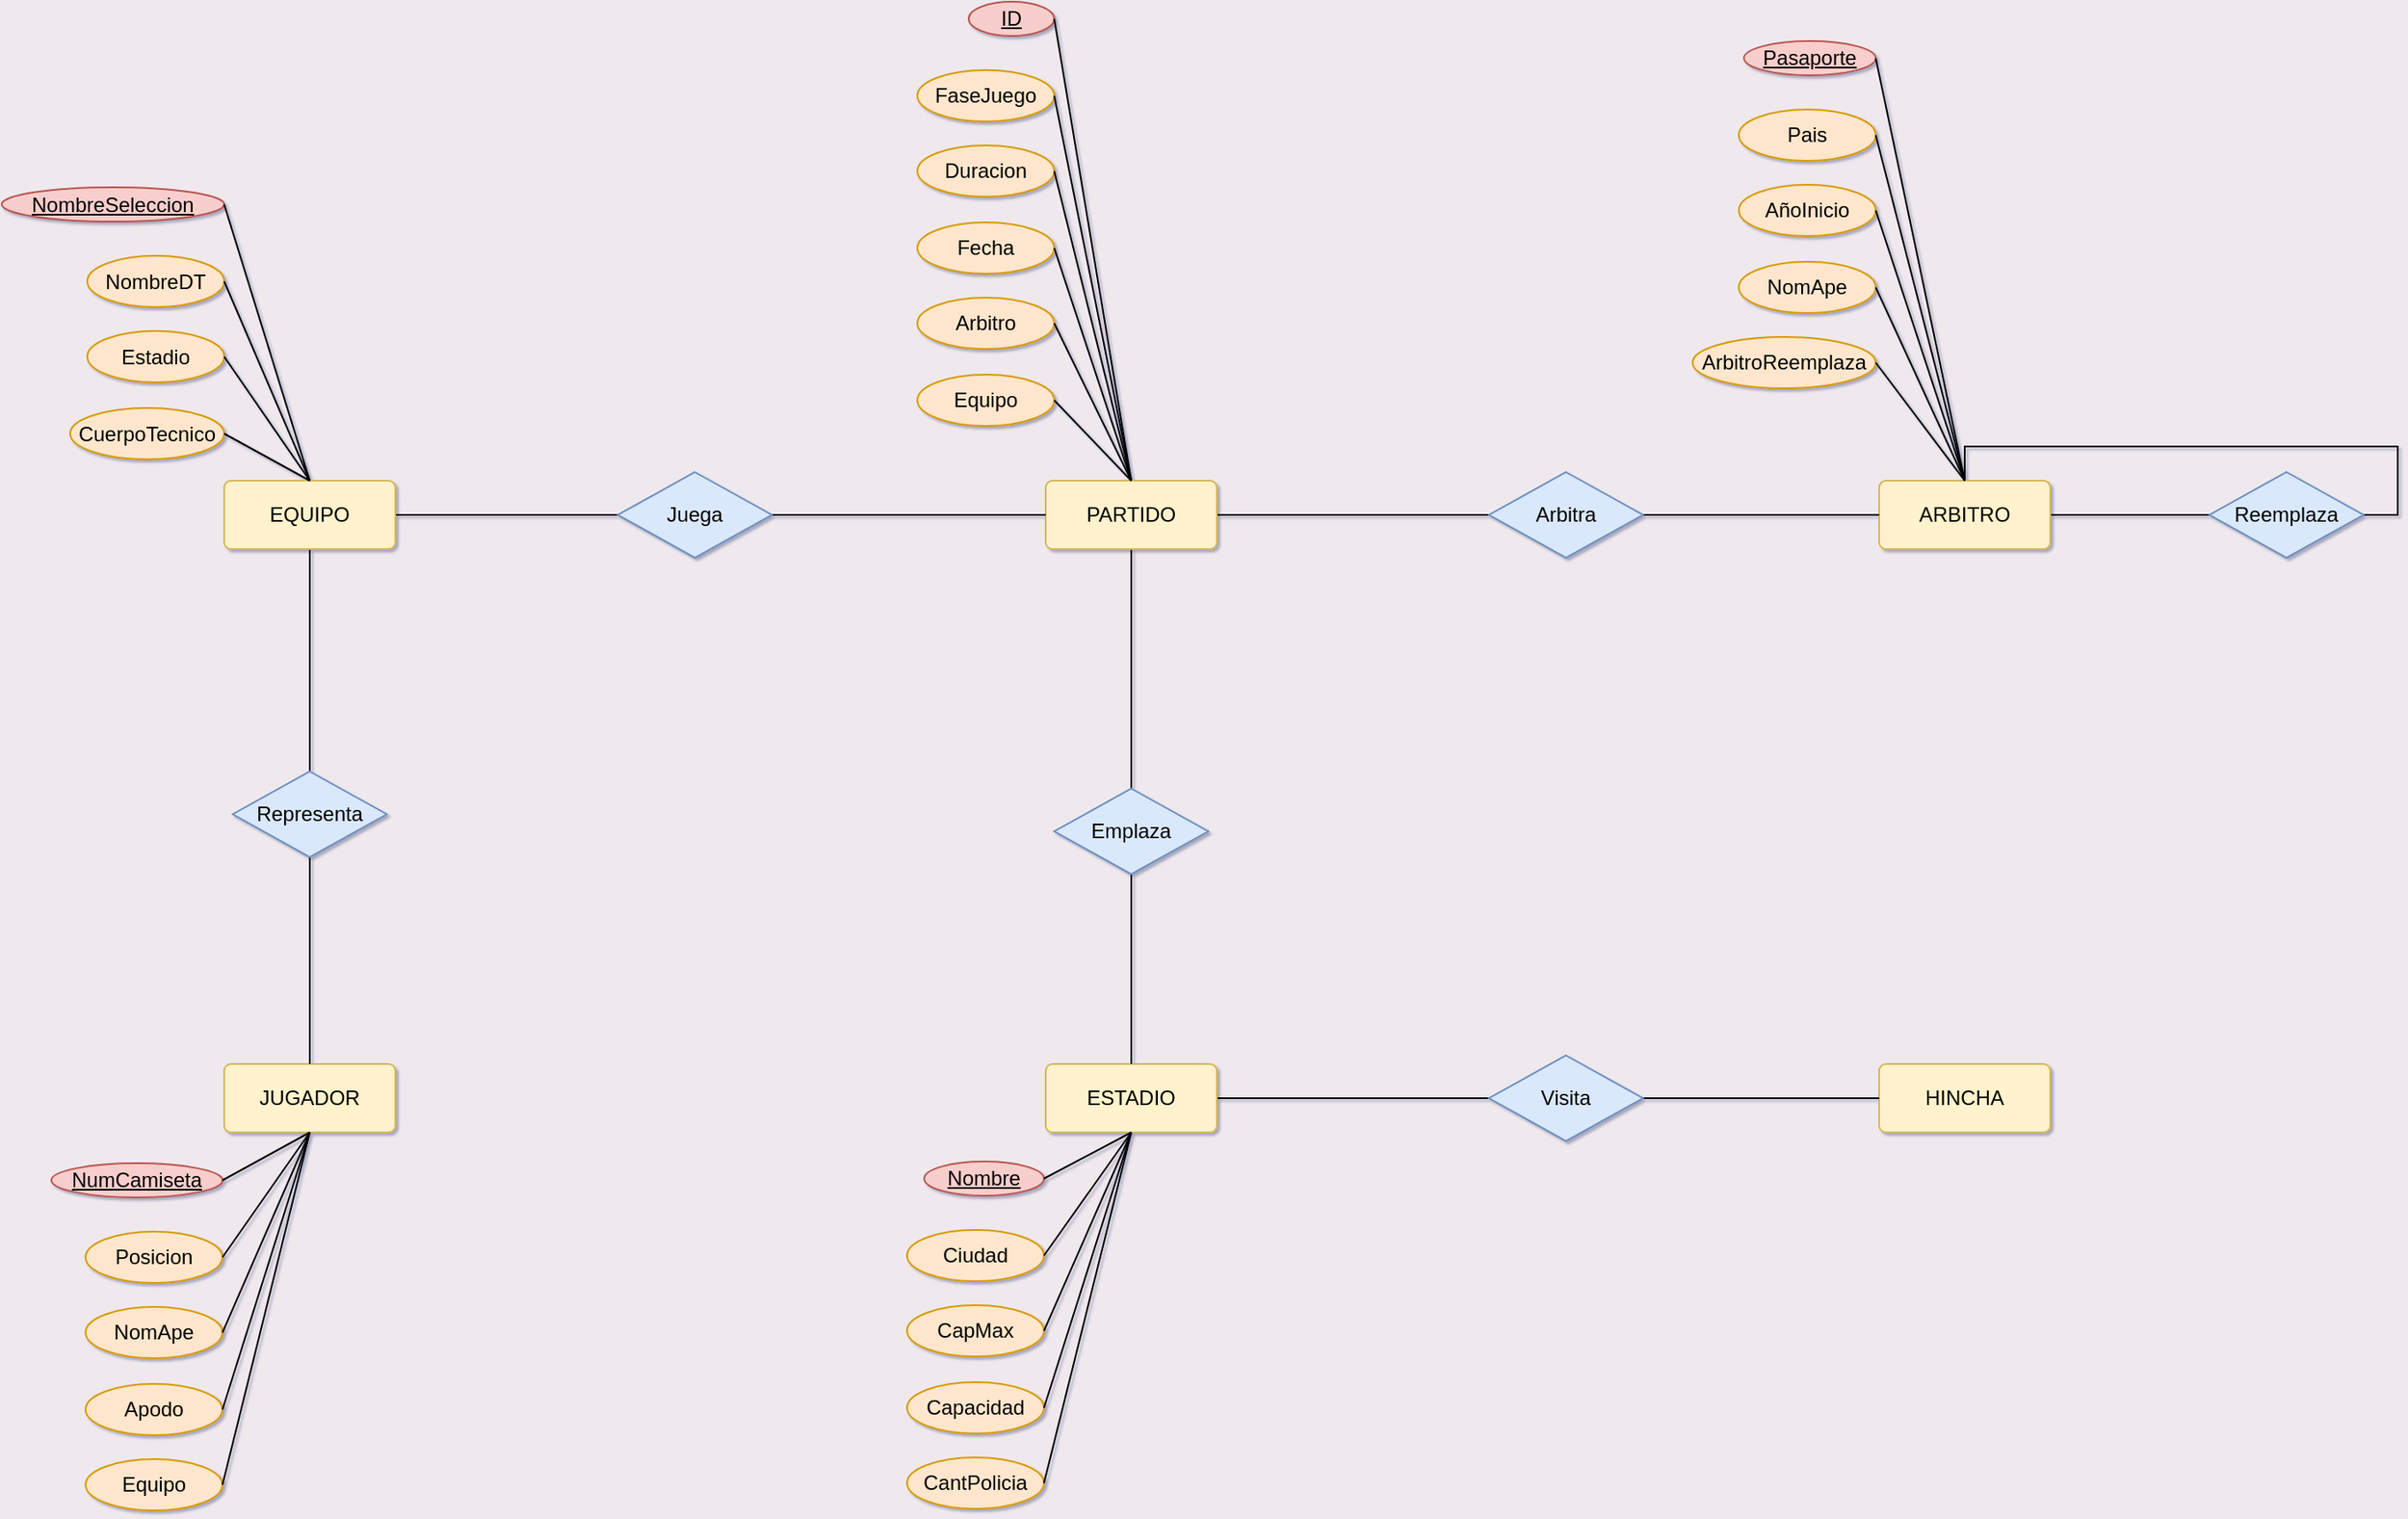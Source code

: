 <mxfile version="28.2.5">
  <diagram name="Página-1" id="hmPzd6-MISRAv3zJ79Oc">
    <mxGraphModel dx="1389" dy="796" grid="1" gridSize="10" guides="1" tooltips="1" connect="1" arrows="1" fold="1" page="1" pageScale="1" pageWidth="1654" pageHeight="1169" background="light-dark(#efe9ee, #121212)" math="0" shadow="1">
      <root>
        <mxCell id="0" />
        <mxCell id="1" parent="0" />
        <mxCell id="b1jiOyI4bibXz9lMUhJJ-25" style="edgeStyle=orthogonalEdgeStyle;rounded=0;orthogonalLoop=1;jettySize=auto;html=1;entryX=0;entryY=0.5;entryDx=0;entryDy=0;endArrow=none;endFill=0;" edge="1" parent="1" source="b1jiOyI4bibXz9lMUhJJ-1" target="b1jiOyI4bibXz9lMUhJJ-8">
          <mxGeometry relative="1" as="geometry" />
        </mxCell>
        <mxCell id="b1jiOyI4bibXz9lMUhJJ-1" value="ARBITRO" style="rounded=1;arcSize=10;whiteSpace=wrap;html=1;align=center;fillColor=#fff2cc;strokeColor=#d6b656;" vertex="1" parent="1">
          <mxGeometry x="1197" y="490" width="100" height="40" as="geometry" />
        </mxCell>
        <mxCell id="b1jiOyI4bibXz9lMUhJJ-2" value="JUGADOR" style="rounded=1;arcSize=10;whiteSpace=wrap;html=1;align=center;fillColor=#fff2cc;strokeColor=#d6b656;" vertex="1" parent="1">
          <mxGeometry x="230" y="831" width="100" height="40" as="geometry" />
        </mxCell>
        <mxCell id="b1jiOyI4bibXz9lMUhJJ-14" style="edgeStyle=orthogonalEdgeStyle;rounded=0;orthogonalLoop=1;jettySize=auto;html=1;entryX=0;entryY=0.5;entryDx=0;entryDy=0;endArrow=none;endFill=0;" edge="1" parent="1" source="b1jiOyI4bibXz9lMUhJJ-4" target="b1jiOyI4bibXz9lMUhJJ-10">
          <mxGeometry relative="1" as="geometry" />
        </mxCell>
        <mxCell id="b1jiOyI4bibXz9lMUhJJ-21" style="edgeStyle=orthogonalEdgeStyle;rounded=0;orthogonalLoop=1;jettySize=auto;html=1;entryX=0.5;entryY=0;entryDx=0;entryDy=0;endArrow=none;endFill=0;" edge="1" parent="1" source="b1jiOyI4bibXz9lMUhJJ-4" target="b1jiOyI4bibXz9lMUhJJ-12">
          <mxGeometry relative="1" as="geometry" />
        </mxCell>
        <mxCell id="b1jiOyI4bibXz9lMUhJJ-4" value="EQUIPO" style="rounded=1;arcSize=10;whiteSpace=wrap;html=1;align=center;fillColor=#fff2cc;strokeColor=#d6b656;" vertex="1" parent="1">
          <mxGeometry x="230" y="490" width="100" height="40" as="geometry" />
        </mxCell>
        <mxCell id="b1jiOyI4bibXz9lMUhJJ-5" value="HINCHA" style="rounded=1;arcSize=10;whiteSpace=wrap;html=1;align=center;fillColor=#fff2cc;strokeColor=#d6b656;" vertex="1" parent="1">
          <mxGeometry x="1197" y="831" width="100" height="40" as="geometry" />
        </mxCell>
        <mxCell id="b1jiOyI4bibXz9lMUhJJ-17" style="edgeStyle=orthogonalEdgeStyle;rounded=0;orthogonalLoop=1;jettySize=auto;html=1;entryX=0;entryY=0.5;entryDx=0;entryDy=0;endArrow=none;endFill=0;" edge="1" parent="1" source="b1jiOyI4bibXz9lMUhJJ-6" target="b1jiOyI4bibXz9lMUhJJ-11">
          <mxGeometry relative="1" as="geometry" />
        </mxCell>
        <mxCell id="b1jiOyI4bibXz9lMUhJJ-19" style="edgeStyle=orthogonalEdgeStyle;rounded=0;orthogonalLoop=1;jettySize=auto;html=1;endArrow=none;endFill=0;" edge="1" parent="1" source="b1jiOyI4bibXz9lMUhJJ-6" target="b1jiOyI4bibXz9lMUhJJ-13">
          <mxGeometry relative="1" as="geometry" />
        </mxCell>
        <mxCell id="b1jiOyI4bibXz9lMUhJJ-6" value="PARTIDO" style="rounded=1;arcSize=10;whiteSpace=wrap;html=1;align=center;fillColor=#fff2cc;strokeColor=#d6b656;" vertex="1" parent="1">
          <mxGeometry x="710" y="490" width="100" height="40" as="geometry" />
        </mxCell>
        <mxCell id="b1jiOyI4bibXz9lMUhJJ-23" style="edgeStyle=orthogonalEdgeStyle;rounded=0;orthogonalLoop=1;jettySize=auto;html=1;entryX=0;entryY=0.5;entryDx=0;entryDy=0;endArrow=none;endFill=0;" edge="1" parent="1" source="b1jiOyI4bibXz9lMUhJJ-7" target="b1jiOyI4bibXz9lMUhJJ-9">
          <mxGeometry relative="1" as="geometry" />
        </mxCell>
        <mxCell id="b1jiOyI4bibXz9lMUhJJ-7" value="ESTADIO" style="rounded=1;arcSize=10;whiteSpace=wrap;html=1;align=center;fillColor=#fff2cc;strokeColor=#d6b656;" vertex="1" parent="1">
          <mxGeometry x="710" y="831" width="100" height="40" as="geometry" />
        </mxCell>
        <mxCell id="b1jiOyI4bibXz9lMUhJJ-26" style="edgeStyle=orthogonalEdgeStyle;rounded=0;orthogonalLoop=1;jettySize=auto;html=1;entryX=0.5;entryY=0;entryDx=0;entryDy=0;exitX=1;exitY=0.5;exitDx=0;exitDy=0;endArrow=none;endFill=0;" edge="1" parent="1" source="b1jiOyI4bibXz9lMUhJJ-8" target="b1jiOyI4bibXz9lMUhJJ-1">
          <mxGeometry relative="1" as="geometry">
            <Array as="points">
              <mxPoint x="1500" y="510" />
              <mxPoint x="1500" y="470" />
              <mxPoint x="1247" y="470" />
            </Array>
          </mxGeometry>
        </mxCell>
        <mxCell id="b1jiOyI4bibXz9lMUhJJ-8" value="Reemplaza" style="shape=rhombus;perimeter=rhombusPerimeter;whiteSpace=wrap;html=1;align=center;fillColor=#dae8fc;strokeColor=#6c8ebf;" vertex="1" parent="1">
          <mxGeometry x="1390" y="485" width="90" height="50" as="geometry" />
        </mxCell>
        <mxCell id="b1jiOyI4bibXz9lMUhJJ-24" style="edgeStyle=orthogonalEdgeStyle;rounded=0;orthogonalLoop=1;jettySize=auto;html=1;entryX=0;entryY=0.5;entryDx=0;entryDy=0;endArrow=none;endFill=0;" edge="1" parent="1" source="b1jiOyI4bibXz9lMUhJJ-9" target="b1jiOyI4bibXz9lMUhJJ-5">
          <mxGeometry relative="1" as="geometry" />
        </mxCell>
        <mxCell id="b1jiOyI4bibXz9lMUhJJ-9" value="Visita" style="shape=rhombus;perimeter=rhombusPerimeter;whiteSpace=wrap;html=1;align=center;fillColor=#dae8fc;strokeColor=#6c8ebf;" vertex="1" parent="1">
          <mxGeometry x="969" y="826" width="90" height="50" as="geometry" />
        </mxCell>
        <mxCell id="b1jiOyI4bibXz9lMUhJJ-15" style="edgeStyle=orthogonalEdgeStyle;rounded=0;orthogonalLoop=1;jettySize=auto;html=1;entryX=0;entryY=0.5;entryDx=0;entryDy=0;endArrow=none;endFill=0;" edge="1" parent="1" source="b1jiOyI4bibXz9lMUhJJ-10" target="b1jiOyI4bibXz9lMUhJJ-6">
          <mxGeometry relative="1" as="geometry" />
        </mxCell>
        <mxCell id="b1jiOyI4bibXz9lMUhJJ-10" value="Juega" style="shape=rhombus;perimeter=rhombusPerimeter;whiteSpace=wrap;html=1;align=center;fillColor=#dae8fc;strokeColor=#6c8ebf;" vertex="1" parent="1">
          <mxGeometry x="460" y="485" width="90" height="50" as="geometry" />
        </mxCell>
        <mxCell id="b1jiOyI4bibXz9lMUhJJ-18" style="edgeStyle=orthogonalEdgeStyle;rounded=0;orthogonalLoop=1;jettySize=auto;html=1;endArrow=none;endFill=0;" edge="1" parent="1" source="b1jiOyI4bibXz9lMUhJJ-11" target="b1jiOyI4bibXz9lMUhJJ-1">
          <mxGeometry relative="1" as="geometry" />
        </mxCell>
        <mxCell id="b1jiOyI4bibXz9lMUhJJ-11" value="Arbitra" style="shape=rhombus;perimeter=rhombusPerimeter;whiteSpace=wrap;html=1;align=center;fillColor=#dae8fc;strokeColor=#6c8ebf;" vertex="1" parent="1">
          <mxGeometry x="969" y="485" width="90" height="50" as="geometry" />
        </mxCell>
        <mxCell id="b1jiOyI4bibXz9lMUhJJ-22" style="edgeStyle=orthogonalEdgeStyle;rounded=0;orthogonalLoop=1;jettySize=auto;html=1;entryX=0.5;entryY=0;entryDx=0;entryDy=0;endArrow=none;endFill=0;" edge="1" parent="1" source="b1jiOyI4bibXz9lMUhJJ-12" target="b1jiOyI4bibXz9lMUhJJ-2">
          <mxGeometry relative="1" as="geometry" />
        </mxCell>
        <mxCell id="b1jiOyI4bibXz9lMUhJJ-12" value="Representa" style="shape=rhombus;perimeter=rhombusPerimeter;whiteSpace=wrap;html=1;align=center;fillColor=#dae8fc;strokeColor=#6c8ebf;" vertex="1" parent="1">
          <mxGeometry x="235" y="660" width="90" height="50" as="geometry" />
        </mxCell>
        <mxCell id="b1jiOyI4bibXz9lMUhJJ-20" style="edgeStyle=orthogonalEdgeStyle;rounded=0;orthogonalLoop=1;jettySize=auto;html=1;endArrow=none;endFill=0;" edge="1" parent="1" source="b1jiOyI4bibXz9lMUhJJ-13" target="b1jiOyI4bibXz9lMUhJJ-7">
          <mxGeometry relative="1" as="geometry" />
        </mxCell>
        <mxCell id="b1jiOyI4bibXz9lMUhJJ-13" value="Emplaza" style="shape=rhombus;perimeter=rhombusPerimeter;whiteSpace=wrap;html=1;align=center;fillColor=#dae8fc;strokeColor=#6c8ebf;" vertex="1" parent="1">
          <mxGeometry x="715" y="670" width="90" height="50" as="geometry" />
        </mxCell>
        <mxCell id="b1jiOyI4bibXz9lMUhJJ-27" value="ID" style="ellipse;whiteSpace=wrap;html=1;align=center;fontStyle=4;fillColor=#f8cecc;strokeColor=#b85450;" vertex="1" parent="1">
          <mxGeometry x="665" y="210" width="50" height="20" as="geometry" />
        </mxCell>
        <mxCell id="b1jiOyI4bibXz9lMUhJJ-28" value="Duracion" style="ellipse;whiteSpace=wrap;html=1;align=center;fillColor=#ffe6cc;strokeColor=#d79b00;" vertex="1" parent="1">
          <mxGeometry x="635" y="294" width="80" height="30" as="geometry" />
        </mxCell>
        <mxCell id="b1jiOyI4bibXz9lMUhJJ-29" value="FaseJuego" style="ellipse;whiteSpace=wrap;html=1;align=center;fillColor=#ffe6cc;strokeColor=#d79b00;" vertex="1" parent="1">
          <mxGeometry x="635" y="250" width="80" height="30" as="geometry" />
        </mxCell>
        <mxCell id="b1jiOyI4bibXz9lMUhJJ-30" value="Fecha" style="ellipse;whiteSpace=wrap;html=1;align=center;fillColor=#ffe6cc;strokeColor=#d79b00;" vertex="1" parent="1">
          <mxGeometry x="635" y="339" width="80" height="30" as="geometry" />
        </mxCell>
        <mxCell id="b1jiOyI4bibXz9lMUhJJ-32" value="Arbitro" style="ellipse;whiteSpace=wrap;html=1;align=center;fillColor=#ffe6cc;strokeColor=#d79b00;" vertex="1" parent="1">
          <mxGeometry x="635" y="383" width="80" height="30" as="geometry" />
        </mxCell>
        <mxCell id="b1jiOyI4bibXz9lMUhJJ-33" value="Equipo" style="ellipse;whiteSpace=wrap;html=1;align=center;fillColor=#ffe6cc;strokeColor=#d79b00;" vertex="1" parent="1">
          <mxGeometry x="635" y="428" width="80" height="30" as="geometry" />
        </mxCell>
        <mxCell id="b1jiOyI4bibXz9lMUhJJ-35" value="" style="endArrow=none;html=1;rounded=0;exitX=1;exitY=0.5;exitDx=0;exitDy=0;entryX=0.5;entryY=0;entryDx=0;entryDy=0;" edge="1" parent="1" source="b1jiOyI4bibXz9lMUhJJ-27" target="b1jiOyI4bibXz9lMUhJJ-6">
          <mxGeometry relative="1" as="geometry">
            <mxPoint x="780" y="550" as="sourcePoint" />
            <mxPoint x="940" y="550" as="targetPoint" />
          </mxGeometry>
        </mxCell>
        <mxCell id="b1jiOyI4bibXz9lMUhJJ-38" value="" style="endArrow=none;html=1;rounded=0;exitX=1;exitY=0.5;exitDx=0;exitDy=0;entryX=0.5;entryY=0;entryDx=0;entryDy=0;" edge="1" parent="1" source="b1jiOyI4bibXz9lMUhJJ-29" target="b1jiOyI4bibXz9lMUhJJ-6">
          <mxGeometry relative="1" as="geometry">
            <mxPoint x="730" y="340" as="sourcePoint" />
            <mxPoint x="775" y="610" as="targetPoint" />
          </mxGeometry>
        </mxCell>
        <mxCell id="b1jiOyI4bibXz9lMUhJJ-39" value="" style="endArrow=none;html=1;rounded=0;exitX=1;exitY=0.5;exitDx=0;exitDy=0;entryX=0.5;entryY=0;entryDx=0;entryDy=0;" edge="1" parent="1" source="b1jiOyI4bibXz9lMUhJJ-28" target="b1jiOyI4bibXz9lMUhJJ-6">
          <mxGeometry relative="1" as="geometry">
            <mxPoint x="790" y="360" as="sourcePoint" />
            <mxPoint x="835" y="630" as="targetPoint" />
          </mxGeometry>
        </mxCell>
        <mxCell id="b1jiOyI4bibXz9lMUhJJ-40" value="" style="endArrow=none;html=1;rounded=0;exitX=1;exitY=0.5;exitDx=0;exitDy=0;entryX=0.5;entryY=0;entryDx=0;entryDy=0;" edge="1" parent="1" source="b1jiOyI4bibXz9lMUhJJ-30" target="b1jiOyI4bibXz9lMUhJJ-6">
          <mxGeometry relative="1" as="geometry">
            <mxPoint x="770" y="390" as="sourcePoint" />
            <mxPoint x="815" y="660" as="targetPoint" />
          </mxGeometry>
        </mxCell>
        <mxCell id="b1jiOyI4bibXz9lMUhJJ-41" value="" style="endArrow=none;html=1;rounded=0;exitX=1;exitY=0.5;exitDx=0;exitDy=0;entryX=0.5;entryY=0;entryDx=0;entryDy=0;" edge="1" parent="1" source="b1jiOyI4bibXz9lMUhJJ-32" target="b1jiOyI4bibXz9lMUhJJ-6">
          <mxGeometry relative="1" as="geometry">
            <mxPoint x="790" y="430" as="sourcePoint" />
            <mxPoint x="835" y="700" as="targetPoint" />
          </mxGeometry>
        </mxCell>
        <mxCell id="b1jiOyI4bibXz9lMUhJJ-42" value="" style="endArrow=none;html=1;rounded=0;exitX=1;exitY=0.5;exitDx=0;exitDy=0;" edge="1" parent="1" source="b1jiOyI4bibXz9lMUhJJ-33">
          <mxGeometry relative="1" as="geometry">
            <mxPoint x="770" y="370" as="sourcePoint" />
            <mxPoint x="760" y="490" as="targetPoint" />
          </mxGeometry>
        </mxCell>
        <mxCell id="b1jiOyI4bibXz9lMUhJJ-44" value="Pasaporte" style="ellipse;whiteSpace=wrap;html=1;align=center;fontStyle=4;fillColor=#f8cecc;strokeColor=#b85450;" vertex="1" parent="1">
          <mxGeometry x="1118" y="233" width="77" height="20" as="geometry" />
        </mxCell>
        <mxCell id="b1jiOyI4bibXz9lMUhJJ-45" value="AñoInicio" style="ellipse;whiteSpace=wrap;html=1;align=center;fillColor=#ffe6cc;strokeColor=#d79b00;" vertex="1" parent="1">
          <mxGeometry x="1115" y="317" width="80" height="30" as="geometry" />
        </mxCell>
        <mxCell id="b1jiOyI4bibXz9lMUhJJ-46" value="Pais" style="ellipse;whiteSpace=wrap;html=1;align=center;fillColor=#ffe6cc;strokeColor=#d79b00;" vertex="1" parent="1">
          <mxGeometry x="1115" y="273" width="80" height="30" as="geometry" />
        </mxCell>
        <mxCell id="b1jiOyI4bibXz9lMUhJJ-47" value="NomApe" style="ellipse;whiteSpace=wrap;html=1;align=center;fillColor=#ffe6cc;strokeColor=#d79b00;" vertex="1" parent="1">
          <mxGeometry x="1115" y="362" width="80" height="30" as="geometry" />
        </mxCell>
        <mxCell id="b1jiOyI4bibXz9lMUhJJ-48" value="ArbitroReemplaza" style="ellipse;whiteSpace=wrap;html=1;align=center;fillColor=#ffe6cc;strokeColor=#d79b00;" vertex="1" parent="1">
          <mxGeometry x="1088" y="406" width="107" height="30" as="geometry" />
        </mxCell>
        <mxCell id="b1jiOyI4bibXz9lMUhJJ-50" value="" style="endArrow=none;html=1;rounded=0;exitX=1;exitY=0.5;exitDx=0;exitDy=0;entryX=0.5;entryY=0;entryDx=0;entryDy=0;" edge="1" parent="1" source="b1jiOyI4bibXz9lMUhJJ-44" target="b1jiOyI4bibXz9lMUhJJ-1">
          <mxGeometry relative="1" as="geometry">
            <mxPoint x="1262" y="540" as="sourcePoint" />
            <mxPoint x="1242" y="480" as="targetPoint" />
          </mxGeometry>
        </mxCell>
        <mxCell id="b1jiOyI4bibXz9lMUhJJ-51" value="" style="endArrow=none;html=1;rounded=0;exitX=1;exitY=0.5;exitDx=0;exitDy=0;entryX=0.5;entryY=0;entryDx=0;entryDy=0;" edge="1" parent="1" source="b1jiOyI4bibXz9lMUhJJ-46" target="b1jiOyI4bibXz9lMUhJJ-1">
          <mxGeometry relative="1" as="geometry">
            <mxPoint x="1212" y="330" as="sourcePoint" />
            <mxPoint x="1242" y="480" as="targetPoint" />
          </mxGeometry>
        </mxCell>
        <mxCell id="b1jiOyI4bibXz9lMUhJJ-52" value="" style="endArrow=none;html=1;rounded=0;exitX=1;exitY=0.5;exitDx=0;exitDy=0;entryX=0.5;entryY=0;entryDx=0;entryDy=0;" edge="1" parent="1" source="b1jiOyI4bibXz9lMUhJJ-45" target="b1jiOyI4bibXz9lMUhJJ-1">
          <mxGeometry relative="1" as="geometry">
            <mxPoint x="1272" y="350" as="sourcePoint" />
            <mxPoint x="1250" y="490" as="targetPoint" />
          </mxGeometry>
        </mxCell>
        <mxCell id="b1jiOyI4bibXz9lMUhJJ-53" value="" style="endArrow=none;html=1;rounded=0;exitX=1;exitY=0.5;exitDx=0;exitDy=0;entryX=0.5;entryY=0;entryDx=0;entryDy=0;" edge="1" parent="1" source="b1jiOyI4bibXz9lMUhJJ-47" target="b1jiOyI4bibXz9lMUhJJ-1">
          <mxGeometry relative="1" as="geometry">
            <mxPoint x="1252" y="380" as="sourcePoint" />
            <mxPoint x="1250" y="490" as="targetPoint" />
          </mxGeometry>
        </mxCell>
        <mxCell id="b1jiOyI4bibXz9lMUhJJ-54" value="" style="endArrow=none;html=1;rounded=0;exitX=1;exitY=0.5;exitDx=0;exitDy=0;entryX=0.5;entryY=0;entryDx=0;entryDy=0;" edge="1" parent="1" source="b1jiOyI4bibXz9lMUhJJ-48" target="b1jiOyI4bibXz9lMUhJJ-1">
          <mxGeometry relative="1" as="geometry">
            <mxPoint x="1272" y="420" as="sourcePoint" />
            <mxPoint x="1250" y="490" as="targetPoint" />
          </mxGeometry>
        </mxCell>
        <mxCell id="b1jiOyI4bibXz9lMUhJJ-56" value="NombreSeleccion" style="ellipse;whiteSpace=wrap;html=1;align=center;fontStyle=4;fillColor=#f8cecc;strokeColor=#b85450;" vertex="1" parent="1">
          <mxGeometry x="100" y="318.5" width="130" height="20" as="geometry" />
        </mxCell>
        <mxCell id="b1jiOyI4bibXz9lMUhJJ-57" value="Estadio" style="ellipse;whiteSpace=wrap;html=1;align=center;fillColor=#ffe6cc;strokeColor=#d79b00;" vertex="1" parent="1">
          <mxGeometry x="150" y="402.5" width="80" height="30" as="geometry" />
        </mxCell>
        <mxCell id="b1jiOyI4bibXz9lMUhJJ-58" value="NombreDT" style="ellipse;whiteSpace=wrap;html=1;align=center;fillColor=#ffe6cc;strokeColor=#d79b00;" vertex="1" parent="1">
          <mxGeometry x="150" y="358.5" width="80" height="30" as="geometry" />
        </mxCell>
        <mxCell id="b1jiOyI4bibXz9lMUhJJ-59" value="CuerpoTecnico" style="ellipse;whiteSpace=wrap;html=1;align=center;fillColor=#ffe6cc;strokeColor=#d79b00;" vertex="1" parent="1">
          <mxGeometry x="140" y="447.5" width="90" height="30" as="geometry" />
        </mxCell>
        <mxCell id="b1jiOyI4bibXz9lMUhJJ-62" value="" style="endArrow=none;html=1;rounded=0;exitX=1;exitY=0.5;exitDx=0;exitDy=0;entryX=0.5;entryY=0;entryDx=0;entryDy=0;" edge="1" parent="1" source="b1jiOyI4bibXz9lMUhJJ-56" target="b1jiOyI4bibXz9lMUhJJ-4">
          <mxGeometry relative="1" as="geometry">
            <mxPoint x="325" y="500" as="sourcePoint" />
            <mxPoint x="305" y="440" as="targetPoint" />
          </mxGeometry>
        </mxCell>
        <mxCell id="b1jiOyI4bibXz9lMUhJJ-63" value="" style="endArrow=none;html=1;rounded=0;exitX=1;exitY=0.5;exitDx=0;exitDy=0;entryX=0.5;entryY=0;entryDx=0;entryDy=0;" edge="1" parent="1" source="b1jiOyI4bibXz9lMUhJJ-58" target="b1jiOyI4bibXz9lMUhJJ-4">
          <mxGeometry relative="1" as="geometry">
            <mxPoint x="275" y="290" as="sourcePoint" />
            <mxPoint x="300" y="470" as="targetPoint" />
          </mxGeometry>
        </mxCell>
        <mxCell id="b1jiOyI4bibXz9lMUhJJ-64" value="" style="endArrow=none;html=1;rounded=0;exitX=1;exitY=0.5;exitDx=0;exitDy=0;entryX=0.5;entryY=0;entryDx=0;entryDy=0;" edge="1" parent="1" source="b1jiOyI4bibXz9lMUhJJ-57" target="b1jiOyI4bibXz9lMUhJJ-4">
          <mxGeometry relative="1" as="geometry">
            <mxPoint x="335" y="310" as="sourcePoint" />
            <mxPoint x="305" y="440" as="targetPoint" />
          </mxGeometry>
        </mxCell>
        <mxCell id="b1jiOyI4bibXz9lMUhJJ-65" value="" style="endArrow=none;html=1;rounded=0;exitX=1;exitY=0.5;exitDx=0;exitDy=0;entryX=0.5;entryY=0;entryDx=0;entryDy=0;" edge="1" parent="1" source="b1jiOyI4bibXz9lMUhJJ-59" target="b1jiOyI4bibXz9lMUhJJ-4">
          <mxGeometry relative="1" as="geometry">
            <mxPoint x="315" y="340" as="sourcePoint" />
            <mxPoint x="305" y="440" as="targetPoint" />
          </mxGeometry>
        </mxCell>
        <mxCell id="b1jiOyI4bibXz9lMUhJJ-68" value="NumCamiseta" style="ellipse;whiteSpace=wrap;html=1;align=center;fontStyle=4;fillColor=#f8cecc;strokeColor=#b85450;" vertex="1" parent="1">
          <mxGeometry x="129" y="889" width="100" height="20" as="geometry" />
        </mxCell>
        <mxCell id="b1jiOyI4bibXz9lMUhJJ-69" value="NomApe" style="ellipse;whiteSpace=wrap;html=1;align=center;fillColor=#ffe6cc;strokeColor=#d79b00;" vertex="1" parent="1">
          <mxGeometry x="149" y="973" width="80" height="30" as="geometry" />
        </mxCell>
        <mxCell id="b1jiOyI4bibXz9lMUhJJ-70" value="Posicion" style="ellipse;whiteSpace=wrap;html=1;align=center;fillColor=#ffe6cc;strokeColor=#d79b00;" vertex="1" parent="1">
          <mxGeometry x="149" y="929" width="80" height="30" as="geometry" />
        </mxCell>
        <mxCell id="b1jiOyI4bibXz9lMUhJJ-71" value="Apodo" style="ellipse;whiteSpace=wrap;html=1;align=center;fillColor=#ffe6cc;strokeColor=#d79b00;" vertex="1" parent="1">
          <mxGeometry x="149" y="1018" width="80" height="30" as="geometry" />
        </mxCell>
        <mxCell id="b1jiOyI4bibXz9lMUhJJ-72" value="Equipo" style="ellipse;whiteSpace=wrap;html=1;align=center;fillColor=#ffe6cc;strokeColor=#d79b00;" vertex="1" parent="1">
          <mxGeometry x="149" y="1062" width="80" height="30" as="geometry" />
        </mxCell>
        <mxCell id="b1jiOyI4bibXz9lMUhJJ-74" value="" style="endArrow=none;html=1;rounded=0;exitX=1;exitY=0.5;exitDx=0;exitDy=0;entryX=0.5;entryY=1;entryDx=0;entryDy=0;" edge="1" parent="1" source="b1jiOyI4bibXz9lMUhJJ-68" target="b1jiOyI4bibXz9lMUhJJ-2">
          <mxGeometry relative="1" as="geometry">
            <mxPoint x="265" y="1370" as="sourcePoint" />
            <mxPoint x="245" y="1310" as="targetPoint" />
          </mxGeometry>
        </mxCell>
        <mxCell id="b1jiOyI4bibXz9lMUhJJ-75" value="" style="endArrow=none;html=1;rounded=0;exitX=1;exitY=0.5;exitDx=0;exitDy=0;entryX=0.5;entryY=1;entryDx=0;entryDy=0;" edge="1" parent="1" source="b1jiOyI4bibXz9lMUhJJ-70" target="b1jiOyI4bibXz9lMUhJJ-2">
          <mxGeometry relative="1" as="geometry">
            <mxPoint x="215" y="1160" as="sourcePoint" />
            <mxPoint x="280" y="880" as="targetPoint" />
          </mxGeometry>
        </mxCell>
        <mxCell id="b1jiOyI4bibXz9lMUhJJ-76" value="" style="endArrow=none;html=1;rounded=0;exitX=1;exitY=0.5;exitDx=0;exitDy=0;entryX=0.5;entryY=1;entryDx=0;entryDy=0;" edge="1" parent="1" source="b1jiOyI4bibXz9lMUhJJ-69" target="b1jiOyI4bibXz9lMUhJJ-2">
          <mxGeometry relative="1" as="geometry">
            <mxPoint x="275" y="1180" as="sourcePoint" />
            <mxPoint x="245" y="1310" as="targetPoint" />
          </mxGeometry>
        </mxCell>
        <mxCell id="b1jiOyI4bibXz9lMUhJJ-77" value="" style="endArrow=none;html=1;rounded=0;exitX=1;exitY=0.5;exitDx=0;exitDy=0;entryX=0.5;entryY=1;entryDx=0;entryDy=0;" edge="1" parent="1" source="b1jiOyI4bibXz9lMUhJJ-71" target="b1jiOyI4bibXz9lMUhJJ-2">
          <mxGeometry relative="1" as="geometry">
            <mxPoint x="255" y="1210" as="sourcePoint" />
            <mxPoint x="245" y="1310" as="targetPoint" />
          </mxGeometry>
        </mxCell>
        <mxCell id="b1jiOyI4bibXz9lMUhJJ-78" value="" style="endArrow=none;html=1;rounded=0;exitX=1;exitY=0.5;exitDx=0;exitDy=0;entryX=0.5;entryY=1;entryDx=0;entryDy=0;" edge="1" parent="1" source="b1jiOyI4bibXz9lMUhJJ-72" target="b1jiOyI4bibXz9lMUhJJ-2">
          <mxGeometry relative="1" as="geometry">
            <mxPoint x="275" y="1250" as="sourcePoint" />
            <mxPoint x="245" y="1310" as="targetPoint" />
          </mxGeometry>
        </mxCell>
        <mxCell id="b1jiOyI4bibXz9lMUhJJ-80" value="Nombre" style="ellipse;whiteSpace=wrap;html=1;align=center;fontStyle=4;fillColor=#f8cecc;strokeColor=#b85450;" vertex="1" parent="1">
          <mxGeometry x="639" y="888" width="70" height="20" as="geometry" />
        </mxCell>
        <mxCell id="b1jiOyI4bibXz9lMUhJJ-81" value="CapMax" style="ellipse;whiteSpace=wrap;html=1;align=center;fillColor=#ffe6cc;strokeColor=#d79b00;" vertex="1" parent="1">
          <mxGeometry x="629" y="972" width="80" height="30" as="geometry" />
        </mxCell>
        <mxCell id="b1jiOyI4bibXz9lMUhJJ-82" value="Ciudad" style="ellipse;whiteSpace=wrap;html=1;align=center;fillColor=#ffe6cc;strokeColor=#d79b00;" vertex="1" parent="1">
          <mxGeometry x="629" y="928" width="80" height="30" as="geometry" />
        </mxCell>
        <mxCell id="b1jiOyI4bibXz9lMUhJJ-83" value="Capacidad" style="ellipse;whiteSpace=wrap;html=1;align=center;fillColor=#ffe6cc;strokeColor=#d79b00;" vertex="1" parent="1">
          <mxGeometry x="629" y="1017" width="80" height="30" as="geometry" />
        </mxCell>
        <mxCell id="b1jiOyI4bibXz9lMUhJJ-84" value="CantPolicia" style="ellipse;whiteSpace=wrap;html=1;align=center;fillColor=#ffe6cc;strokeColor=#d79b00;" vertex="1" parent="1">
          <mxGeometry x="629" y="1061" width="80" height="30" as="geometry" />
        </mxCell>
        <mxCell id="b1jiOyI4bibXz9lMUhJJ-85" value="" style="endArrow=none;html=1;rounded=0;exitX=1;exitY=0.5;exitDx=0;exitDy=0;entryX=0.5;entryY=1;entryDx=0;entryDy=0;" edge="1" parent="1" source="b1jiOyI4bibXz9lMUhJJ-80" target="b1jiOyI4bibXz9lMUhJJ-7">
          <mxGeometry relative="1" as="geometry">
            <mxPoint x="745" y="1369" as="sourcePoint" />
            <mxPoint x="760" y="870" as="targetPoint" />
          </mxGeometry>
        </mxCell>
        <mxCell id="b1jiOyI4bibXz9lMUhJJ-86" value="" style="endArrow=none;html=1;rounded=0;exitX=1;exitY=0.5;exitDx=0;exitDy=0;entryX=0.5;entryY=1;entryDx=0;entryDy=0;" edge="1" parent="1" source="b1jiOyI4bibXz9lMUhJJ-82" target="b1jiOyI4bibXz9lMUhJJ-7">
          <mxGeometry relative="1" as="geometry">
            <mxPoint x="695" y="1159" as="sourcePoint" />
            <mxPoint x="760" y="870" as="targetPoint" />
          </mxGeometry>
        </mxCell>
        <mxCell id="b1jiOyI4bibXz9lMUhJJ-87" value="" style="endArrow=none;html=1;rounded=0;exitX=1;exitY=0.5;exitDx=0;exitDy=0;entryX=0.5;entryY=1;entryDx=0;entryDy=0;" edge="1" parent="1" source="b1jiOyI4bibXz9lMUhJJ-81" target="b1jiOyI4bibXz9lMUhJJ-7">
          <mxGeometry relative="1" as="geometry">
            <mxPoint x="755" y="1179" as="sourcePoint" />
            <mxPoint x="760" y="870" as="targetPoint" />
          </mxGeometry>
        </mxCell>
        <mxCell id="b1jiOyI4bibXz9lMUhJJ-88" value="" style="endArrow=none;html=1;rounded=0;exitX=1;exitY=0.5;exitDx=0;exitDy=0;entryX=0.5;entryY=1;entryDx=0;entryDy=0;" edge="1" parent="1" source="b1jiOyI4bibXz9lMUhJJ-83" target="b1jiOyI4bibXz9lMUhJJ-7">
          <mxGeometry relative="1" as="geometry">
            <mxPoint x="735" y="1209" as="sourcePoint" />
            <mxPoint x="760" y="870" as="targetPoint" />
          </mxGeometry>
        </mxCell>
        <mxCell id="b1jiOyI4bibXz9lMUhJJ-89" value="" style="endArrow=none;html=1;rounded=0;exitX=1;exitY=0.5;exitDx=0;exitDy=0;entryX=0.5;entryY=1;entryDx=0;entryDy=0;" edge="1" parent="1" source="b1jiOyI4bibXz9lMUhJJ-84" target="b1jiOyI4bibXz9lMUhJJ-7">
          <mxGeometry relative="1" as="geometry">
            <mxPoint x="755" y="1249" as="sourcePoint" />
            <mxPoint x="760" y="870" as="targetPoint" />
          </mxGeometry>
        </mxCell>
      </root>
    </mxGraphModel>
  </diagram>
</mxfile>
